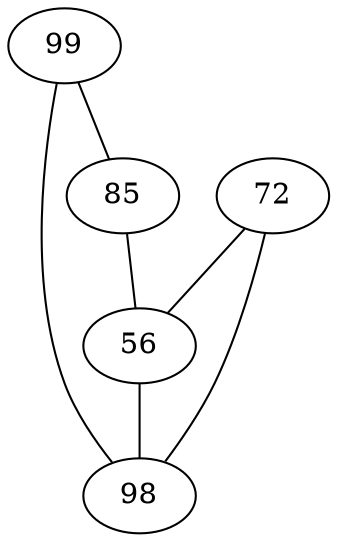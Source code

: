 strict graph G { 
 

    99 --  85
    99 --  98
    85 --  99
    85 --  56
    72 --  56
    72 --  98
    56 --  72
    56 --  85
    56 --  98
    98 --  72
    98 --  99
    98 --  56

 }